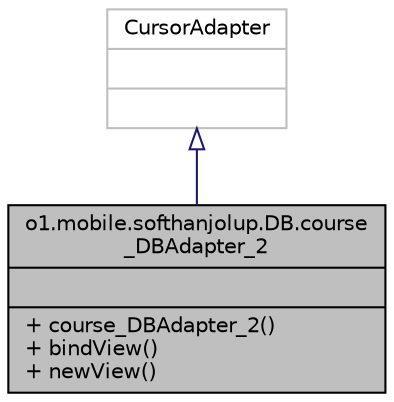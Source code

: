 digraph "o1.mobile.softhanjolup.DB.course_DBAdapter_2"
{
 // LATEX_PDF_SIZE
  edge [fontname="Helvetica",fontsize="10",labelfontname="Helvetica",labelfontsize="10"];
  node [fontname="Helvetica",fontsize="10",shape=record];
  Node2 [label="{o1.mobile.softhanjolup.DB.course\l_DBAdapter_2\n||+ course_DBAdapter_2()\l+ bindView()\l+ newView()\l}",height=0.2,width=0.4,color="black", fillcolor="grey75", style="filled", fontcolor="black",tooltip=" "];
  Node3 -> Node2 [dir="back",color="midnightblue",fontsize="10",style="solid",arrowtail="onormal",fontname="Helvetica"];
  Node3 [label="{CursorAdapter\n||}",height=0.2,width=0.4,color="grey75", fillcolor="white", style="filled",tooltip=" "];
}

